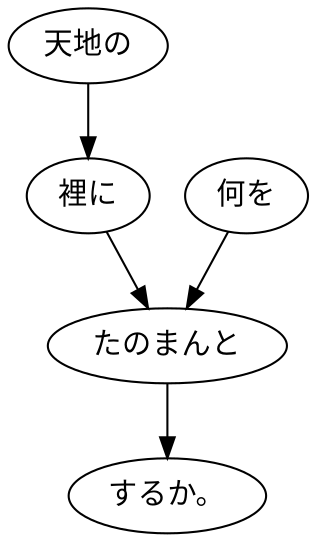 digraph graph5794 {
	node0 [label="天地の"];
	node1 [label="裡に"];
	node2 [label="何を"];
	node3 [label="たのまんと"];
	node4 [label="するか。"];
	node0 -> node1;
	node1 -> node3;
	node2 -> node3;
	node3 -> node4;
}
